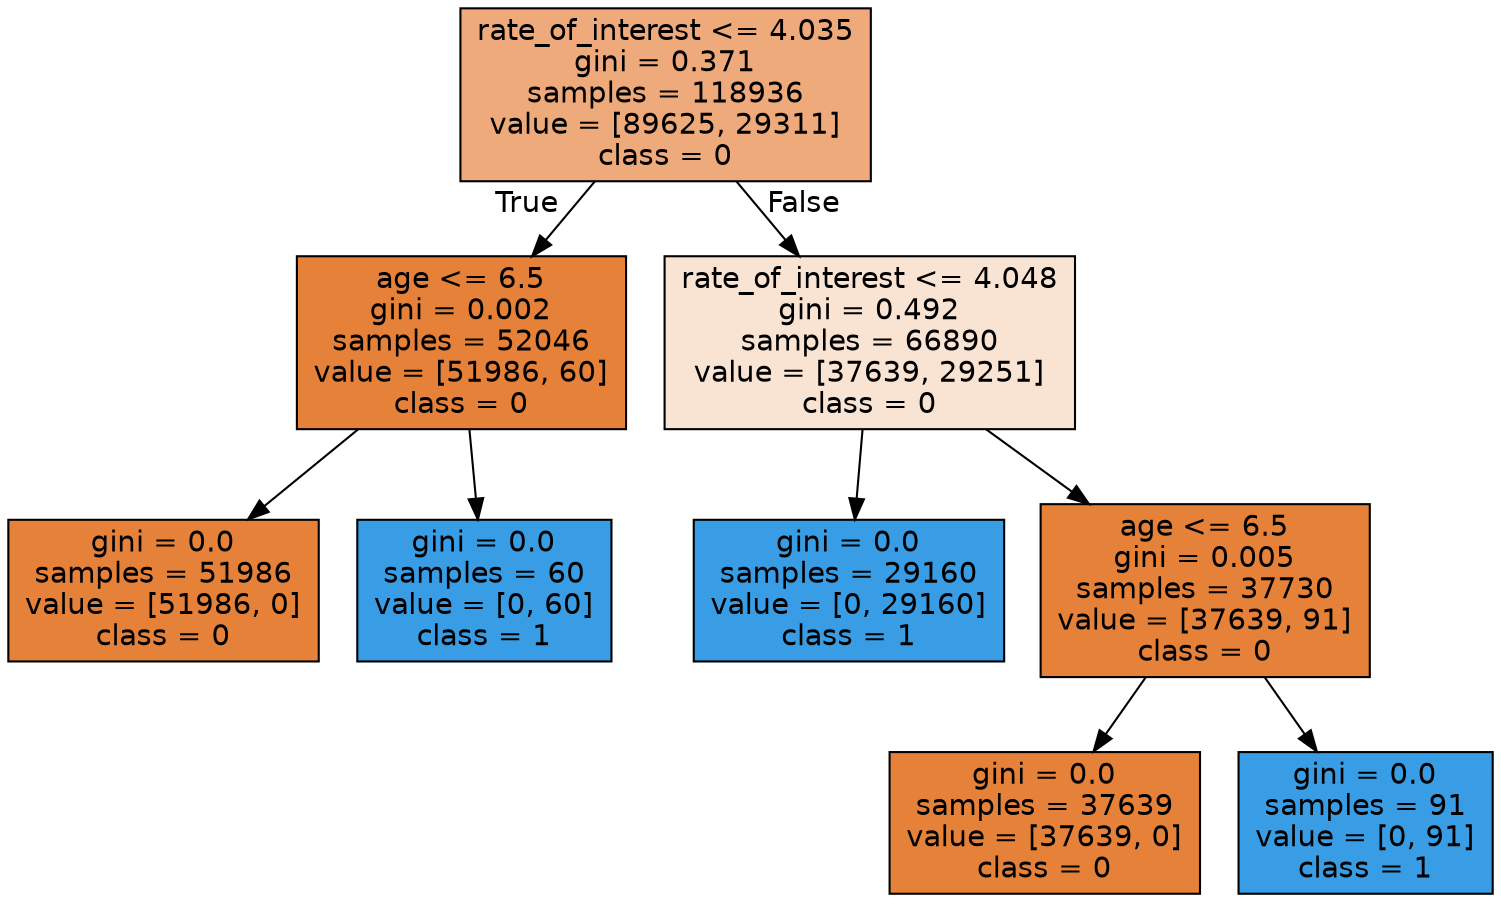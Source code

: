 digraph Tree {
node [shape=box, style="filled", color="black", fontname="helvetica"] ;
edge [fontname="helvetica"] ;
0 [label="rate_of_interest <= 4.035\ngini = 0.371\nsamples = 118936\nvalue = [89625, 29311]\nclass = 0", fillcolor="#eeaa7a"] ;
1 [label="age <= 6.5\ngini = 0.002\nsamples = 52046\nvalue = [51986, 60]\nclass = 0", fillcolor="#e58139"] ;
0 -> 1 [labeldistance=2.5, labelangle=45, headlabel="True"] ;
2 [label="gini = 0.0\nsamples = 51986\nvalue = [51986, 0]\nclass = 0", fillcolor="#e58139"] ;
1 -> 2 ;
3 [label="gini = 0.0\nsamples = 60\nvalue = [0, 60]\nclass = 1", fillcolor="#399de5"] ;
1 -> 3 ;
4 [label="rate_of_interest <= 4.048\ngini = 0.492\nsamples = 66890\nvalue = [37639, 29251]\nclass = 0", fillcolor="#f9e3d3"] ;
0 -> 4 [labeldistance=2.5, labelangle=-45, headlabel="False"] ;
5 [label="gini = 0.0\nsamples = 29160\nvalue = [0, 29160]\nclass = 1", fillcolor="#399de5"] ;
4 -> 5 ;
6 [label="age <= 6.5\ngini = 0.005\nsamples = 37730\nvalue = [37639, 91]\nclass = 0", fillcolor="#e58139"] ;
4 -> 6 ;
7 [label="gini = 0.0\nsamples = 37639\nvalue = [37639, 0]\nclass = 0", fillcolor="#e58139"] ;
6 -> 7 ;
8 [label="gini = 0.0\nsamples = 91\nvalue = [0, 91]\nclass = 1", fillcolor="#399de5"] ;
6 -> 8 ;
}